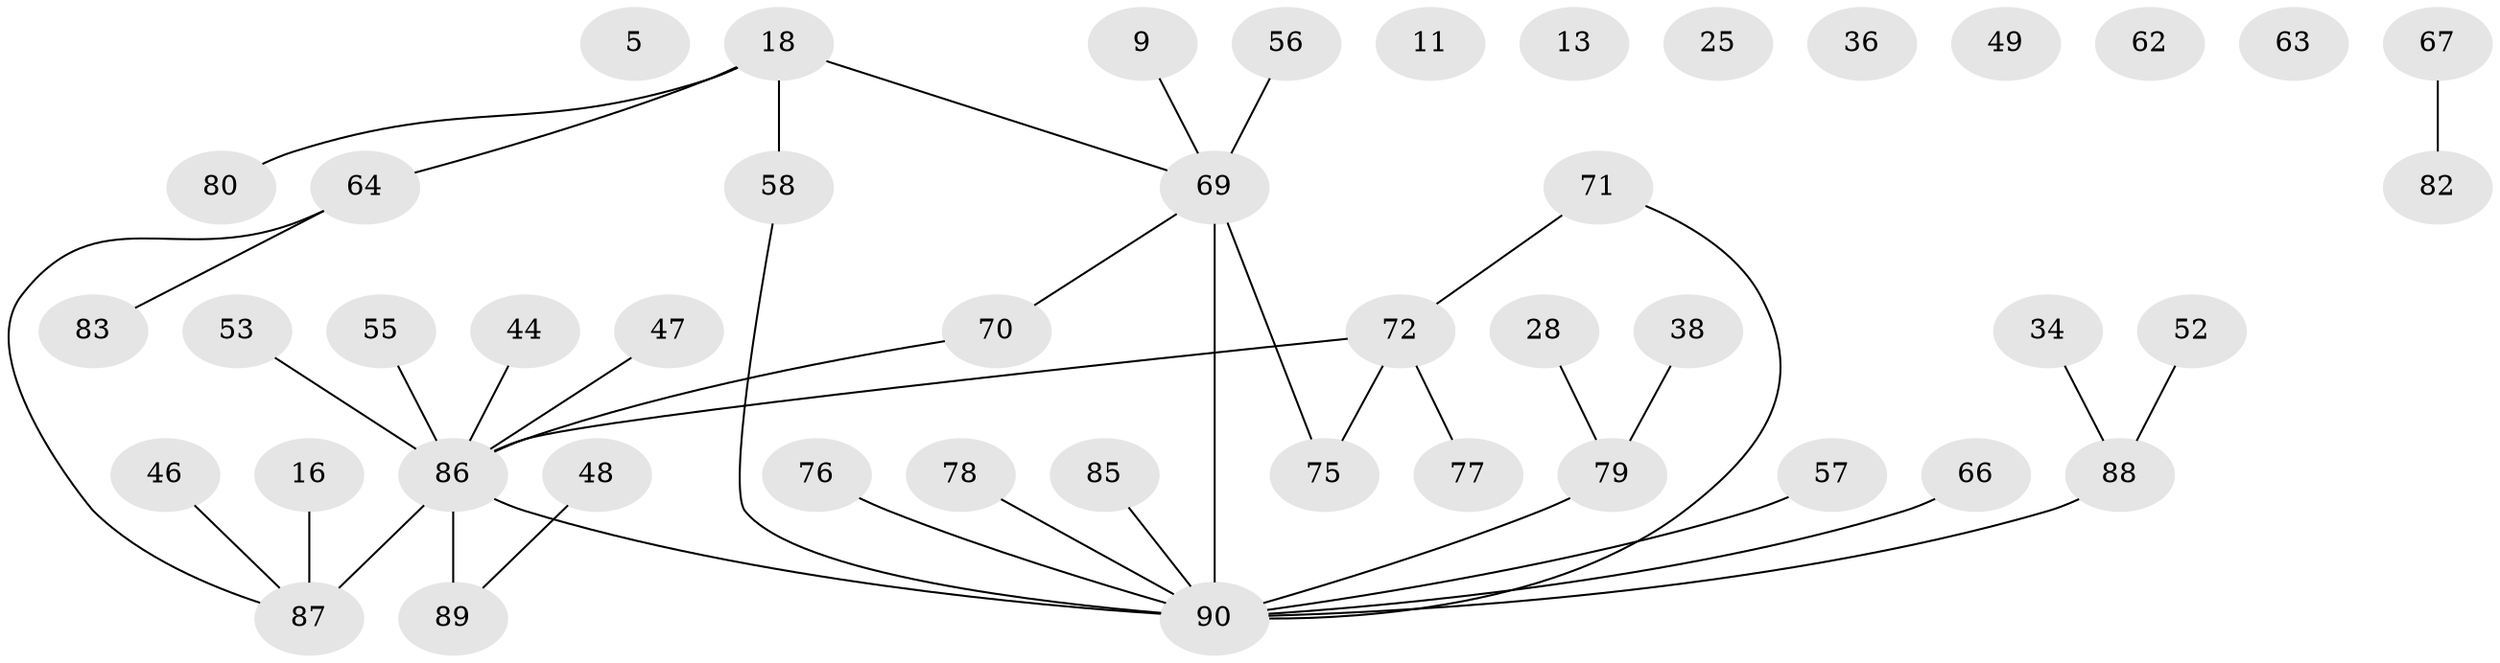 // original degree distribution, {2: 0.2777777777777778, 3: 0.16666666666666666, 1: 0.32222222222222224, 0: 0.07777777777777778, 5: 0.022222222222222223, 4: 0.1, 6: 0.022222222222222223, 8: 0.011111111111111112}
// Generated by graph-tools (version 1.1) at 2025/40/03/09/25 04:40:40]
// undirected, 45 vertices, 40 edges
graph export_dot {
graph [start="1"]
  node [color=gray90,style=filled];
  5;
  9;
  11;
  13;
  16;
  18 [super="+2"];
  25;
  28;
  34;
  36;
  38;
  44;
  46;
  47;
  48;
  49;
  52;
  53;
  55;
  56 [super="+41"];
  57;
  58 [super="+54"];
  62 [super="+21"];
  63;
  64 [super="+43+50+59"];
  66;
  67;
  69 [super="+6+29+27+32"];
  70 [super="+26+15+51"];
  71;
  72;
  75;
  76;
  77;
  78;
  79 [super="+17+68"];
  80 [super="+7+42"];
  82;
  83;
  85 [super="+20+30"];
  86 [super="+37+65"];
  87 [super="+84"];
  88 [super="+73"];
  89;
  90 [super="+39+74+24+23+22+81"];
  9 -- 69;
  16 -- 87;
  18 -- 58;
  18 -- 80;
  18 -- 64;
  18 -- 69 [weight=2];
  28 -- 79;
  34 -- 88;
  38 -- 79;
  44 -- 86;
  46 -- 87;
  47 -- 86;
  48 -- 89;
  52 -- 88;
  53 -- 86 [weight=2];
  55 -- 86;
  56 -- 69;
  57 -- 90;
  58 -- 90;
  64 -- 83;
  64 -- 87;
  66 -- 90;
  67 -- 82;
  69 -- 75;
  69 -- 70;
  69 -- 90 [weight=3];
  70 -- 86;
  71 -- 72;
  71 -- 90;
  72 -- 75;
  72 -- 77;
  72 -- 86;
  76 -- 90;
  78 -- 90;
  79 -- 90 [weight=2];
  85 -- 90 [weight=2];
  86 -- 89 [weight=2];
  86 -- 90 [weight=2];
  86 -- 87 [weight=2];
  88 -- 90 [weight=2];
}
